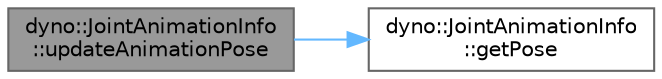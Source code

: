 digraph "dyno::JointAnimationInfo::updateAnimationPose"
{
 // LATEX_PDF_SIZE
  bgcolor="transparent";
  edge [fontname=Helvetica,fontsize=10,labelfontname=Helvetica,labelfontsize=10];
  node [fontname=Helvetica,fontsize=10,shape=box,height=0.2,width=0.4];
  rankdir="LR";
  Node1 [id="Node000001",label="dyno::JointAnimationInfo\l::updateAnimationPose",height=0.2,width=0.4,color="gray40", fillcolor="grey60", style="filled", fontcolor="black",tooltip=" "];
  Node1 -> Node2 [id="edge1_Node000001_Node000002",color="steelblue1",style="solid",tooltip=" "];
  Node2 [id="Node000002",label="dyno::JointAnimationInfo\l::getPose",height=0.2,width=0.4,color="grey40", fillcolor="white", style="filled",URL="$classdyno_1_1_joint_animation_info.html#a950f906ac2f68eb4aff6350ca8384fe0",tooltip=" "];
}
